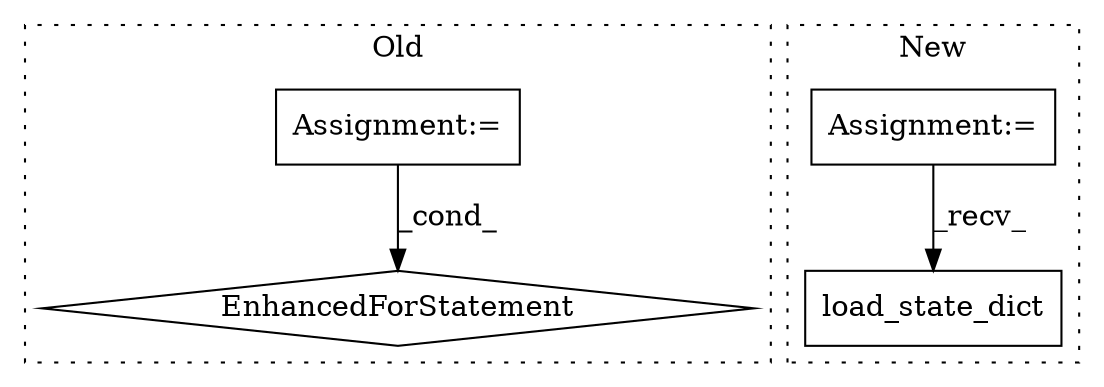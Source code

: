 digraph G {
subgraph cluster0 {
1 [label="EnhancedForStatement" a="70" s="7548,7731" l="61,2" shape="diamond"];
3 [label="Assignment:=" a="7" s="7548,7731" l="61,2" shape="box"];
label = "Old";
style="dotted";
}
subgraph cluster1 {
2 [label="load_state_dict" a="32" s="6610,6648" l="16,1" shape="box"];
4 [label="Assignment:=" a="7" s="4685" l="7" shape="box"];
label = "New";
style="dotted";
}
3 -> 1 [label="_cond_"];
4 -> 2 [label="_recv_"];
}